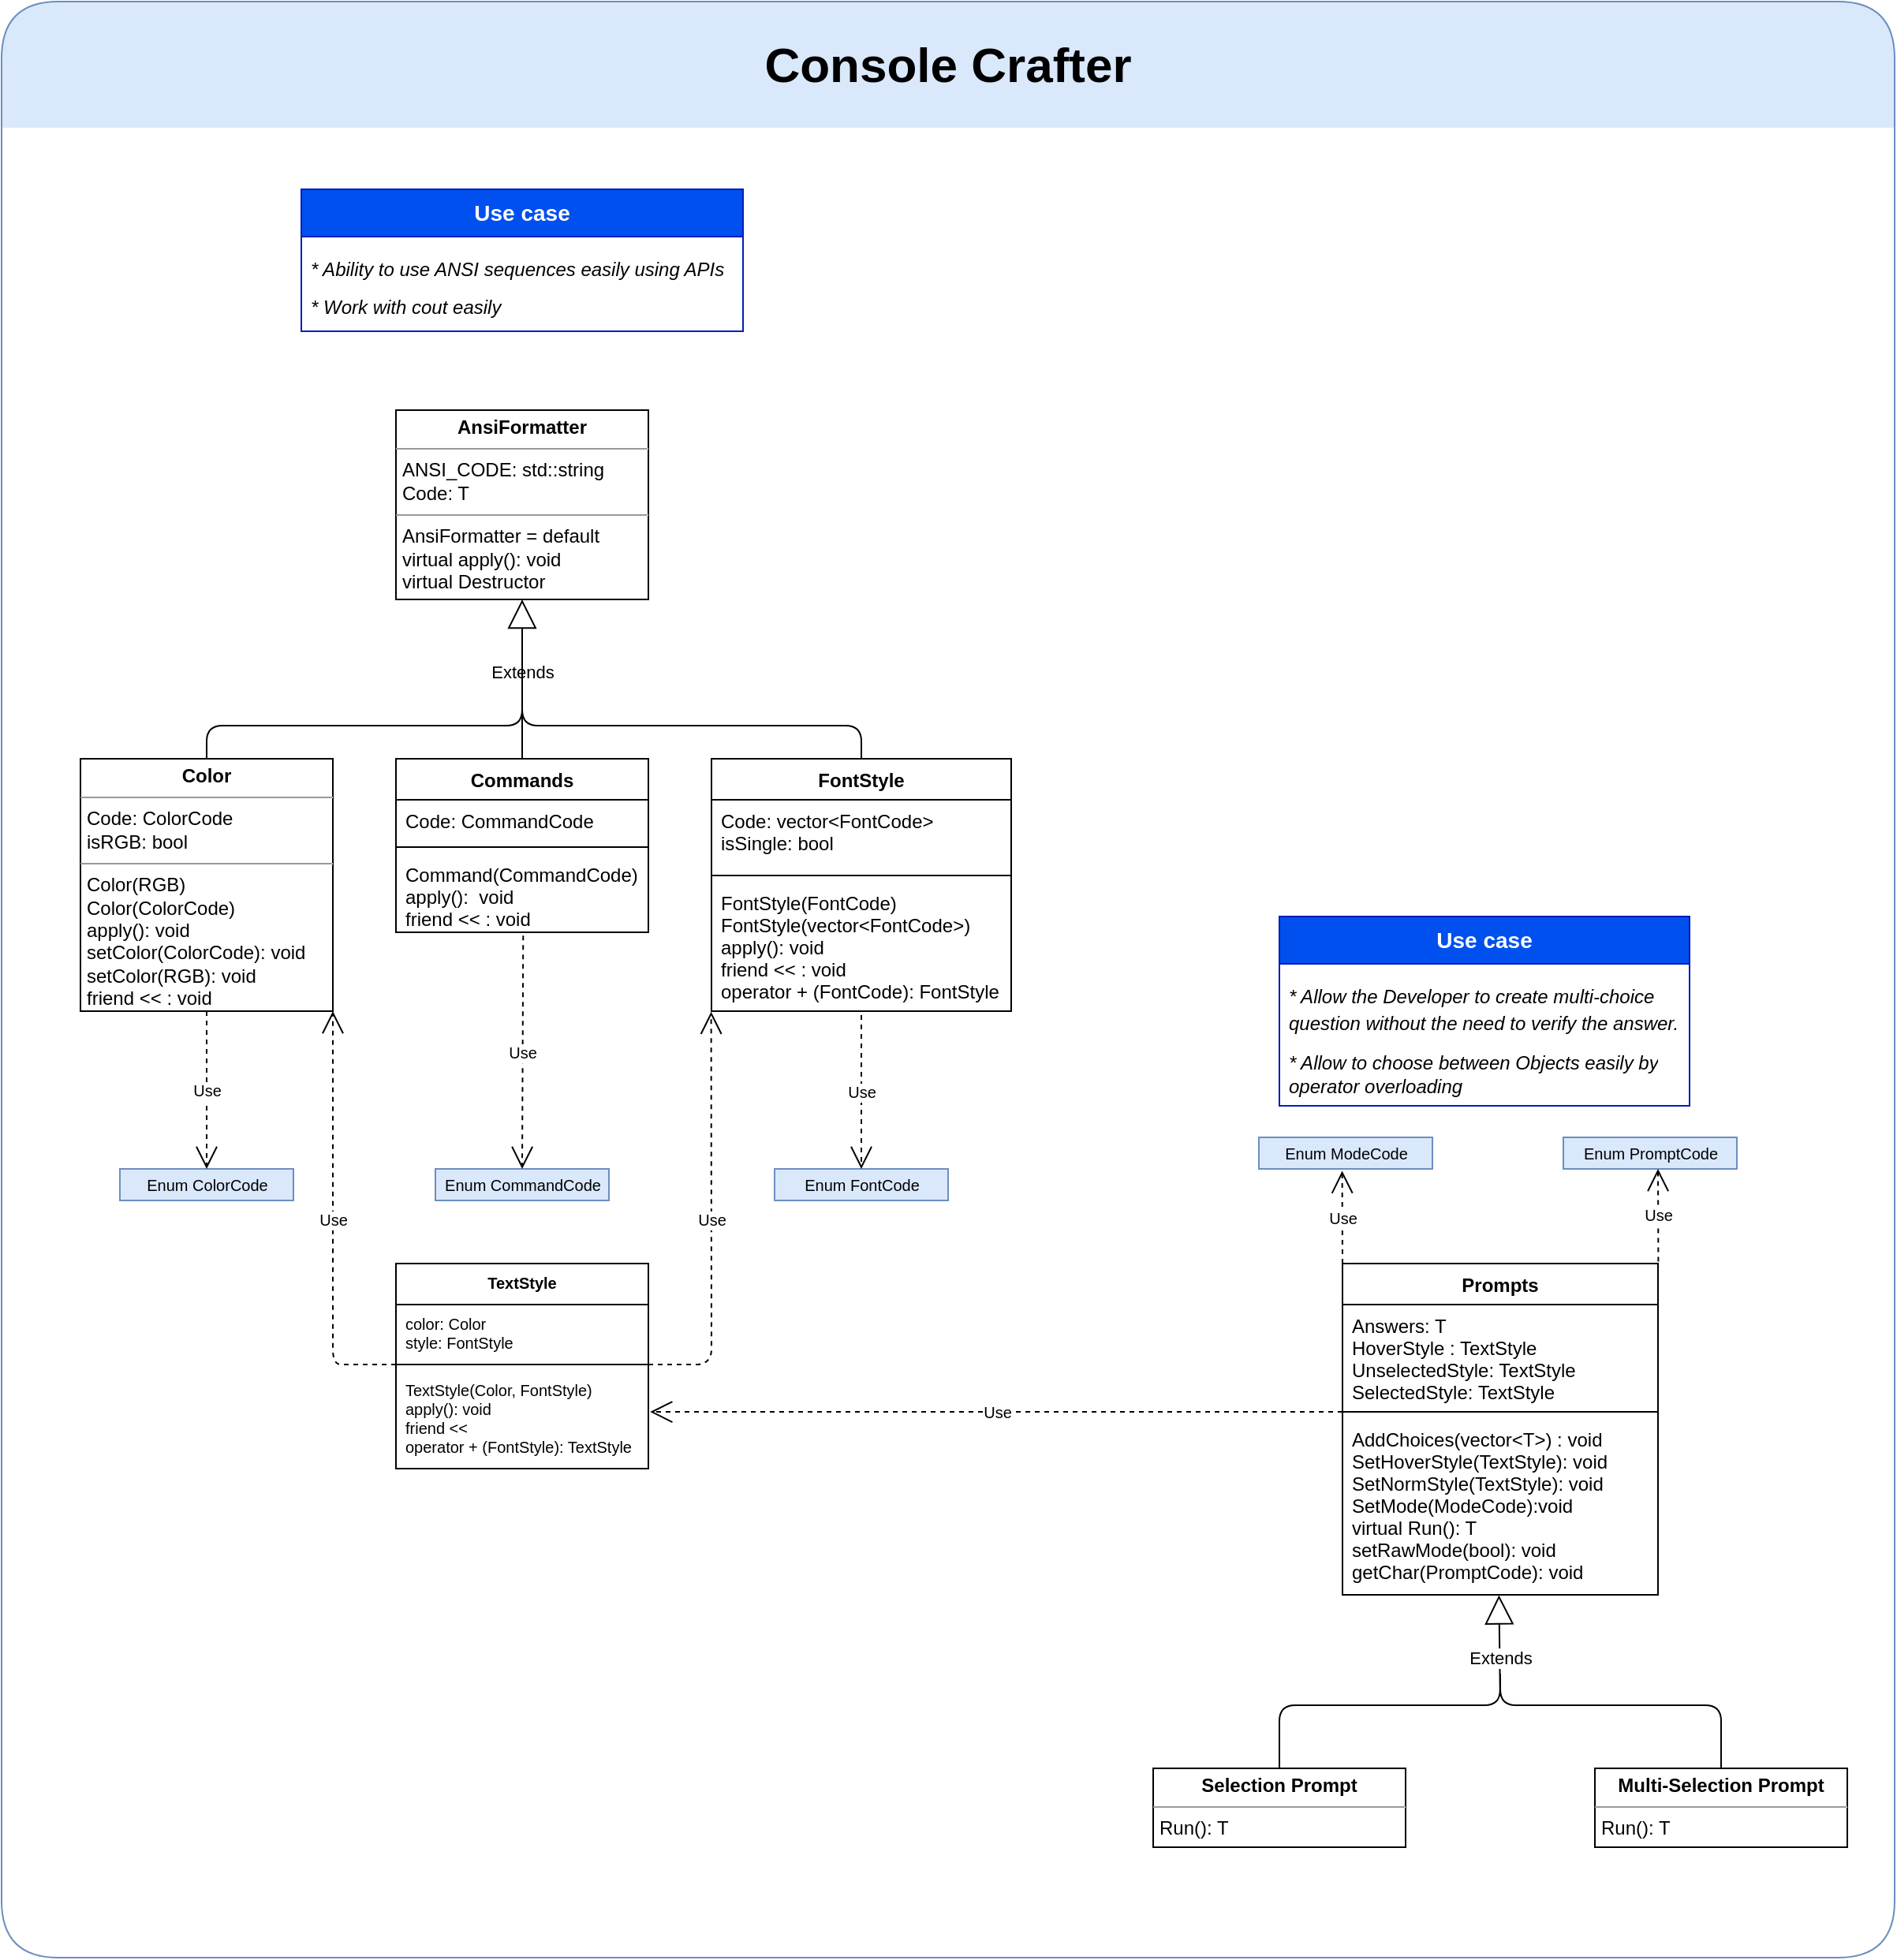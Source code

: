 <mxfile>
    <diagram id="C5RBs43oDa-KdzZeNtuy" name="Page-1">
        <mxGraphModel dx="1956" dy="2057" grid="1" gridSize="10" guides="1" tooltips="1" connect="1" arrows="1" fold="1" page="1" pageScale="1" pageWidth="827" pageHeight="1169" math="0" shadow="0">
            <root>
                <mxCell id="WIyWlLk6GJQsqaUBKTNV-0"/>
                <mxCell id="WIyWlLk6GJQsqaUBKTNV-1" parent="WIyWlLk6GJQsqaUBKTNV-0"/>
                <mxCell id="0" value="&lt;p style=&quot;margin:0px;margin-top:4px;text-align:center;&quot;&gt;&lt;b&gt;AnsiFormatter&lt;/b&gt;&lt;/p&gt;&lt;hr size=&quot;1&quot;&gt;&lt;p style=&quot;margin:0px;margin-left:4px;&quot;&gt;ANSI_CODE: std::string&lt;/p&gt;&lt;p style=&quot;margin:0px;margin-left:4px;&quot;&gt;Code: T&lt;/p&gt;&lt;hr size=&quot;1&quot;&gt;&lt;p style=&quot;margin:0px;margin-left:4px;&quot;&gt;AnsiFormatter = default&lt;/p&gt;&lt;p style=&quot;margin:0px;margin-left:4px;&quot;&gt;virtual apply(): void&lt;/p&gt;&lt;p style=&quot;margin:0px;margin-left:4px;&quot;&gt;virtual Destructor&lt;/p&gt;" style="verticalAlign=top;align=left;overflow=fill;fontSize=12;fontFamily=Helvetica;html=1;" parent="WIyWlLk6GJQsqaUBKTNV-1" vertex="1">
                    <mxGeometry x="280" y="179" width="160" height="120" as="geometry"/>
                </mxCell>
                <mxCell id="2" value="Extends" style="endArrow=block;endSize=16;endFill=0;html=1;entryX=0.5;entryY=1;entryDx=0;entryDy=0;exitX=0.5;exitY=0;exitDx=0;exitDy=0;edgeStyle=orthogonalEdgeStyle;" parent="WIyWlLk6GJQsqaUBKTNV-1" edge="1">
                    <mxGeometry x="0.749" width="160" relative="1" as="geometry">
                        <mxPoint x="160" y="465.0" as="sourcePoint"/>
                        <mxPoint x="360" y="299.0" as="targetPoint"/>
                        <Array as="points">
                            <mxPoint x="160" y="379"/>
                            <mxPoint x="360" y="379"/>
                        </Array>
                        <mxPoint as="offset"/>
                    </mxGeometry>
                </mxCell>
                <mxCell id="3" value="&lt;p style=&quot;margin:0px;margin-top:4px;text-align:center;&quot;&gt;&lt;b&gt;Color&lt;/b&gt;&lt;/p&gt;&lt;hr size=&quot;1&quot;&gt;&lt;p style=&quot;margin:0px;margin-left:4px;&quot;&gt;Code: ColorCode&lt;/p&gt;&lt;p style=&quot;margin:0px;margin-left:4px;&quot;&gt;isRGB: bool&lt;/p&gt;&lt;hr size=&quot;1&quot;&gt;&lt;p style=&quot;margin:0px;margin-left:4px;&quot;&gt;&lt;span style=&quot;background-color: initial;&quot;&gt;Color(RGB)&lt;/span&gt;&lt;br&gt;&lt;/p&gt;&lt;p style=&quot;margin:0px;margin-left:4px;&quot;&gt;Color(ColorCode)&lt;/p&gt;&lt;p style=&quot;margin:0px;margin-left:4px;&quot;&gt;apply(): void&amp;nbsp;&lt;/p&gt;&lt;p style=&quot;margin:0px;margin-left:4px;&quot;&gt;setColor(ColorCode): void&lt;/p&gt;&lt;p style=&quot;margin:0px;margin-left:4px;&quot;&gt;setColor(RGB): void&lt;/p&gt;&lt;p style=&quot;margin:0px;margin-left:4px;&quot;&gt;friend &amp;lt;&amp;lt; : void&lt;/p&gt;" style="verticalAlign=top;align=left;overflow=fill;fontSize=12;fontFamily=Helvetica;html=1;" parent="WIyWlLk6GJQsqaUBKTNV-1" vertex="1">
                    <mxGeometry x="80" y="400" width="160" height="160" as="geometry"/>
                </mxCell>
                <mxCell id="32" style="html=1;exitX=0.5;exitY=0;exitDx=0;exitDy=0;fontSize=10;edgeStyle=orthogonalEdgeStyle;rounded=0;startArrow=none;startFill=0;endArrow=none;endFill=0;" parent="WIyWlLk6GJQsqaUBKTNV-1" source="5" edge="1">
                    <mxGeometry relative="1" as="geometry">
                        <mxPoint x="360" y="320" as="targetPoint"/>
                    </mxGeometry>
                </mxCell>
                <mxCell id="5" value="Commands" style="swimlane;fontStyle=1;align=center;verticalAlign=top;childLayout=stackLayout;horizontal=1;startSize=26;horizontalStack=0;resizeParent=1;resizeParentMax=0;resizeLast=0;collapsible=1;marginBottom=0;" parent="WIyWlLk6GJQsqaUBKTNV-1" vertex="1">
                    <mxGeometry x="280" y="400" width="160" height="110" as="geometry"/>
                </mxCell>
                <mxCell id="6" value="Code: CommandCode" style="text;strokeColor=none;fillColor=none;align=left;verticalAlign=top;spacingLeft=4;spacingRight=4;overflow=hidden;rotatable=0;points=[[0,0.5],[1,0.5]];portConstraint=eastwest;" parent="5" vertex="1">
                    <mxGeometry y="26" width="160" height="26" as="geometry"/>
                </mxCell>
                <mxCell id="7" value="" style="line;strokeWidth=1;fillColor=none;align=left;verticalAlign=middle;spacingTop=-1;spacingLeft=3;spacingRight=3;rotatable=0;labelPosition=right;points=[];portConstraint=eastwest;strokeColor=inherit;" parent="5" vertex="1">
                    <mxGeometry y="52" width="160" height="8" as="geometry"/>
                </mxCell>
                <mxCell id="8" value="Command(CommandCode)&#10;apply():  void&#10;friend &lt;&lt; : void" style="text;strokeColor=none;fillColor=none;align=left;verticalAlign=top;spacingLeft=4;spacingRight=4;overflow=hidden;rotatable=0;points=[[0,0.5],[1,0.5]];portConstraint=eastwest;" parent="5" vertex="1">
                    <mxGeometry y="60" width="160" height="50" as="geometry"/>
                </mxCell>
                <mxCell id="34" style="rounded=1;html=1;exitX=0.5;exitY=0;exitDx=0;exitDy=0;fontSize=10;startArrow=none;startFill=0;endArrow=none;endFill=0;" parent="WIyWlLk6GJQsqaUBKTNV-1" source="15" edge="1">
                    <mxGeometry relative="1" as="geometry">
                        <mxPoint x="360" y="359" as="targetPoint"/>
                        <mxPoint x="575" y="459" as="sourcePoint"/>
                        <Array as="points">
                            <mxPoint x="575" y="379"/>
                            <mxPoint x="360" y="379"/>
                        </Array>
                    </mxGeometry>
                </mxCell>
                <mxCell id="15" value="FontStyle" style="swimlane;fontStyle=1;align=center;verticalAlign=top;childLayout=stackLayout;horizontal=1;startSize=26;horizontalStack=0;resizeParent=1;resizeParentMax=0;resizeLast=0;collapsible=1;marginBottom=0;" parent="WIyWlLk6GJQsqaUBKTNV-1" vertex="1">
                    <mxGeometry x="480" y="400" width="190" height="160" as="geometry"/>
                </mxCell>
                <mxCell id="16" value="Code: vector&lt;FontCode&gt;&#10;isSingle: bool" style="text;strokeColor=none;fillColor=none;align=left;verticalAlign=top;spacingLeft=4;spacingRight=4;overflow=hidden;rotatable=0;points=[[0,0.5],[1,0.5]];portConstraint=eastwest;" parent="15" vertex="1">
                    <mxGeometry y="26" width="190" height="44" as="geometry"/>
                </mxCell>
                <mxCell id="17" value="" style="line;strokeWidth=1;fillColor=none;align=left;verticalAlign=middle;spacingTop=-1;spacingLeft=3;spacingRight=3;rotatable=0;labelPosition=right;points=[];portConstraint=eastwest;strokeColor=inherit;" parent="15" vertex="1">
                    <mxGeometry y="70" width="190" height="8" as="geometry"/>
                </mxCell>
                <mxCell id="18" value="FontStyle(FontCode)&#10;FontStyle(vector&lt;FontCode&gt;)&#10;apply(): void&#10;friend &lt;&lt; : void&#10;operator + (FontCode): FontStyle" style="text;strokeColor=none;fillColor=none;align=left;verticalAlign=top;spacingLeft=4;spacingRight=4;overflow=hidden;rotatable=0;points=[[0,0.5],[1,0.5]];portConstraint=eastwest;" parent="15" vertex="1">
                    <mxGeometry y="78" width="190" height="82" as="geometry"/>
                </mxCell>
                <mxCell id="20" value="&lt;font style=&quot;font-size: 10px;&quot;&gt;Enum ColorCode&lt;/font&gt;" style="html=1;fillColor=#dae8fc;strokeColor=#6c8ebf;" parent="WIyWlLk6GJQsqaUBKTNV-1" vertex="1">
                    <mxGeometry x="105" y="660" width="110" height="20" as="geometry"/>
                </mxCell>
                <mxCell id="22" value="&lt;font style=&quot;font-size: 10px;&quot;&gt;Enum CommandCode&lt;/font&gt;" style="html=1;fillColor=#dae8fc;strokeColor=#6c8ebf;" parent="WIyWlLk6GJQsqaUBKTNV-1" vertex="1">
                    <mxGeometry x="305" y="660" width="110" height="20" as="geometry"/>
                </mxCell>
                <mxCell id="23" value="&lt;font style=&quot;font-size: 10px;&quot;&gt;Enum FontCode&lt;/font&gt;" style="html=1;fillColor=#dae8fc;strokeColor=#6c8ebf;" parent="WIyWlLk6GJQsqaUBKTNV-1" vertex="1">
                    <mxGeometry x="520" y="660" width="110" height="20" as="geometry"/>
                </mxCell>
                <mxCell id="24" value="Use" style="endArrow=open;endSize=12;dashed=1;html=1;fontSize=10;exitX=0.504;exitY=1.043;exitDx=0;exitDy=0;exitPerimeter=0;entryX=0.5;entryY=0;entryDx=0;entryDy=0;" parent="WIyWlLk6GJQsqaUBKTNV-1" source="8" target="22" edge="1">
                    <mxGeometry width="160" relative="1" as="geometry">
                        <mxPoint x="300" y="540" as="sourcePoint"/>
                        <mxPoint x="460" y="540" as="targetPoint"/>
                    </mxGeometry>
                </mxCell>
                <mxCell id="26" value="Use" style="endArrow=open;endSize=12;dashed=1;html=1;fontSize=10;exitX=0.5;exitY=1;exitDx=0;exitDy=0;entryX=0.5;entryY=0;entryDx=0;entryDy=0;" parent="WIyWlLk6GJQsqaUBKTNV-1" source="3" target="20" edge="1">
                    <mxGeometry width="160" relative="1" as="geometry">
                        <mxPoint x="140" y="560" as="sourcePoint"/>
                        <mxPoint x="300" y="560" as="targetPoint"/>
                    </mxGeometry>
                </mxCell>
                <mxCell id="27" value="Use" style="endArrow=open;endSize=12;dashed=1;html=1;fontSize=10;entryX=0.5;entryY=0;entryDx=0;entryDy=0;exitX=0.5;exitY=1.03;exitDx=0;exitDy=0;exitPerimeter=0;" parent="WIyWlLk6GJQsqaUBKTNV-1" source="18" target="23" edge="1">
                    <mxGeometry width="160" relative="1" as="geometry">
                        <mxPoint x="560" y="590" as="sourcePoint"/>
                        <mxPoint x="600" y="610" as="targetPoint"/>
                    </mxGeometry>
                </mxCell>
                <mxCell id="36" value="TextStyle" style="swimlane;fontStyle=1;align=center;verticalAlign=top;childLayout=stackLayout;horizontal=1;startSize=26;horizontalStack=0;resizeParent=1;resizeParentMax=0;resizeLast=0;collapsible=1;marginBottom=0;fontSize=10;" parent="WIyWlLk6GJQsqaUBKTNV-1" vertex="1">
                    <mxGeometry x="280" y="720" width="160" height="130" as="geometry"/>
                </mxCell>
                <mxCell id="37" value="color: Color&#10;style: FontStyle" style="text;strokeColor=none;fillColor=none;align=left;verticalAlign=top;spacingLeft=4;spacingRight=4;overflow=hidden;rotatable=0;points=[[0,0.5],[1,0.5]];portConstraint=eastwest;fontSize=10;" parent="36" vertex="1">
                    <mxGeometry y="26" width="160" height="34" as="geometry"/>
                </mxCell>
                <mxCell id="38" value="" style="line;strokeWidth=1;fillColor=none;align=left;verticalAlign=middle;spacingTop=-1;spacingLeft=3;spacingRight=3;rotatable=0;labelPosition=right;points=[];portConstraint=eastwest;strokeColor=inherit;fontSize=10;" parent="36" vertex="1">
                    <mxGeometry y="60" width="160" height="8" as="geometry"/>
                </mxCell>
                <mxCell id="39" value="TextStyle(Color, FontStyle)&#10;apply(): void&#10;friend &lt;&lt;&#10;operator + (FontStyle): TextStyle" style="text;strokeColor=none;fillColor=none;align=left;verticalAlign=top;spacingLeft=4;spacingRight=4;overflow=hidden;rotatable=0;points=[[0,0.5],[1,0.5]];portConstraint=eastwest;fontSize=10;" parent="36" vertex="1">
                    <mxGeometry y="68" width="160" height="62" as="geometry"/>
                </mxCell>
                <mxCell id="40" value="Use" style="endArrow=open;endSize=12;dashed=1;html=1;fontSize=10;entryX=-0.001;entryY=1.005;entryDx=0;entryDy=0;entryPerimeter=0;exitX=1;exitY=0.5;exitDx=0;exitDy=0;exitPerimeter=0;" parent="WIyWlLk6GJQsqaUBKTNV-1" source="38" target="18" edge="1">
                    <mxGeometry width="160" relative="1" as="geometry">
                        <mxPoint x="450" y="784" as="sourcePoint"/>
                        <mxPoint x="480.57" y="562.378" as="targetPoint"/>
                        <Array as="points">
                            <mxPoint x="480" y="784"/>
                        </Array>
                    </mxGeometry>
                </mxCell>
                <mxCell id="41" value="Use" style="endArrow=open;endSize=12;dashed=1;html=1;fontSize=10;entryX=1;entryY=1;entryDx=0;entryDy=0;" parent="WIyWlLk6GJQsqaUBKTNV-1" edge="1">
                    <mxGeometry width="160" relative="1" as="geometry">
                        <mxPoint x="280" y="784" as="sourcePoint"/>
                        <mxPoint x="240" y="560" as="targetPoint"/>
                        <Array as="points">
                            <mxPoint x="260" y="784"/>
                            <mxPoint x="240" y="784"/>
                        </Array>
                    </mxGeometry>
                </mxCell>
                <mxCell id="43" value="&lt;h1 style=&quot;border-color: var(--border-color); text-align: left;&quot;&gt;&lt;span style=&quot;border-color: var(--border-color); background-color: initial;&quot;&gt;Use case&lt;/span&gt;&lt;/h1&gt;" style="swimlane;fontStyle=0;childLayout=stackLayout;horizontal=1;startSize=30;horizontalStack=0;resizeParent=1;resizeParentMax=0;resizeLast=0;collapsible=1;marginBottom=0;whiteSpace=wrap;html=1;fontSize=7;fillColor=#0050ef;strokeColor=#001DBC;fontColor=#ffffff;" parent="WIyWlLk6GJQsqaUBKTNV-1" vertex="1">
                    <mxGeometry x="220" y="39" width="280" height="90" as="geometry"/>
                </mxCell>
                <mxCell id="44" value="&lt;h1 style=&quot;border-color: var(--border-color);&quot;&gt;&lt;span style=&quot;border-color: var(--border-color); font-weight: 400; background-color: initial;&quot;&gt;&lt;font style=&quot;font-size: 12px;&quot;&gt;&lt;i&gt;* Ability to use ANSI sequences easily using APIs&lt;/i&gt;&lt;/font&gt;&lt;/span&gt;&lt;/h1&gt;" style="text;strokeColor=none;fillColor=none;align=left;verticalAlign=middle;spacingLeft=4;spacingRight=4;overflow=hidden;points=[[0,0.5],[1,0.5]];portConstraint=eastwest;rotatable=0;whiteSpace=wrap;html=1;fontSize=7;" parent="43" vertex="1">
                    <mxGeometry y="30" width="280" height="30" as="geometry"/>
                </mxCell>
                <mxCell id="45" value="&lt;font style=&quot;font-size: 12px;&quot;&gt;&lt;i&gt;* Work with cout easily&lt;/i&gt;&lt;/font&gt;" style="text;strokeColor=none;fillColor=none;align=left;verticalAlign=middle;spacingLeft=4;spacingRight=4;overflow=hidden;points=[[0,0.5],[1,0.5]];portConstraint=eastwest;rotatable=0;whiteSpace=wrap;html=1;fontSize=7;" parent="43" vertex="1">
                    <mxGeometry y="60" width="280" height="30" as="geometry"/>
                </mxCell>
                <mxCell id="46" value="Prompts" style="swimlane;fontStyle=1;align=center;verticalAlign=top;childLayout=stackLayout;horizontal=1;startSize=26;horizontalStack=0;resizeParent=1;resizeParentMax=0;resizeLast=0;collapsible=1;marginBottom=0;" vertex="1" parent="WIyWlLk6GJQsqaUBKTNV-1">
                    <mxGeometry x="880" y="720" width="200" height="210" as="geometry"/>
                </mxCell>
                <mxCell id="47" value="Answers: T&#10;HoverStyle : TextStyle&#10;UnselectedStyle: TextStyle&#10;SelectedStyle: TextStyle&#10;" style="text;strokeColor=none;fillColor=none;align=left;verticalAlign=top;spacingLeft=4;spacingRight=4;overflow=hidden;rotatable=0;points=[[0,0.5],[1,0.5]];portConstraint=eastwest;" vertex="1" parent="46">
                    <mxGeometry y="26" width="200" height="64" as="geometry"/>
                </mxCell>
                <mxCell id="48" value="" style="line;strokeWidth=1;fillColor=none;align=left;verticalAlign=middle;spacingTop=-1;spacingLeft=3;spacingRight=3;rotatable=0;labelPosition=right;points=[];portConstraint=eastwest;strokeColor=inherit;" vertex="1" parent="46">
                    <mxGeometry y="90" width="200" height="8" as="geometry"/>
                </mxCell>
                <mxCell id="49" value="AddChoices(vector&lt;T&gt;) : void&#10;SetHoverStyle(TextStyle): void&#10;SetNormStyle(TextStyle): void&#10;SetMode(ModeCode):void&#10;virtual Run(): T&#10;setRawMode(bool): void&#10;getChar(PromptCode): void&#10; " style="text;strokeColor=none;fillColor=none;align=left;verticalAlign=top;spacingLeft=4;spacingRight=4;overflow=hidden;rotatable=0;points=[[0,0.5],[1,0.5]];portConstraint=eastwest;" vertex="1" parent="46">
                    <mxGeometry y="98" width="200" height="112" as="geometry"/>
                </mxCell>
                <mxCell id="50" value="&lt;p style=&quot;margin:0px;margin-top:4px;text-align:center;&quot;&gt;&lt;b&gt;Selection Prompt&lt;/b&gt;&lt;/p&gt;&lt;hr size=&quot;1&quot;&gt;&lt;p style=&quot;margin:0px;margin-left:4px;&quot;&gt;Run(): T&lt;/p&gt;" style="verticalAlign=top;align=left;overflow=fill;fontSize=12;fontFamily=Helvetica;html=1;" vertex="1" parent="WIyWlLk6GJQsqaUBKTNV-1">
                    <mxGeometry x="760" y="1040" width="160" height="50" as="geometry"/>
                </mxCell>
                <mxCell id="51" value="&lt;p style=&quot;margin:0px;margin-top:4px;text-align:center;&quot;&gt;&lt;b&gt;Multi-Selection Prompt&lt;/b&gt;&lt;/p&gt;&lt;hr size=&quot;1&quot;&gt;&lt;p style=&quot;margin:0px;margin-left:4px;&quot;&gt;Run(): T&lt;/p&gt;" style="verticalAlign=top;align=left;overflow=fill;fontSize=12;fontFamily=Helvetica;html=1;" vertex="1" parent="WIyWlLk6GJQsqaUBKTNV-1">
                    <mxGeometry x="1040" y="1040" width="160" height="50" as="geometry"/>
                </mxCell>
                <mxCell id="53" value="Extends" style="endArrow=block;endSize=16;endFill=0;html=1;entryX=0.496;entryY=1.002;entryDx=0;entryDy=0;entryPerimeter=0;exitX=0.5;exitY=0;exitDx=0;exitDy=0;" edge="1" parent="WIyWlLk6GJQsqaUBKTNV-1" source="50" target="49">
                    <mxGeometry x="0.681" width="160" relative="1" as="geometry">
                        <mxPoint x="860" y="980" as="sourcePoint"/>
                        <mxPoint x="1020" y="980" as="targetPoint"/>
                        <Array as="points">
                            <mxPoint x="840" y="1000"/>
                            <mxPoint x="980" y="1000"/>
                        </Array>
                        <mxPoint as="offset"/>
                    </mxGeometry>
                </mxCell>
                <mxCell id="54" value="" style="endArrow=none;html=1;exitX=0.5;exitY=0;exitDx=0;exitDy=0;" edge="1" parent="WIyWlLk6GJQsqaUBKTNV-1" source="51">
                    <mxGeometry width="50" height="50" relative="1" as="geometry">
                        <mxPoint x="940" y="910" as="sourcePoint"/>
                        <mxPoint x="980" y="980" as="targetPoint"/>
                        <Array as="points">
                            <mxPoint x="1120" y="1000"/>
                            <mxPoint x="980" y="1000"/>
                        </Array>
                    </mxGeometry>
                </mxCell>
                <mxCell id="55" value="Use" style="endArrow=open;endSize=12;dashed=1;html=1;fontSize=10;entryX=1.007;entryY=0.42;entryDx=0;entryDy=0;entryPerimeter=0;" edge="1" parent="WIyWlLk6GJQsqaUBKTNV-1" source="48" target="39">
                    <mxGeometry width="160" relative="1" as="geometry">
                        <mxPoint x="870" y="820" as="sourcePoint"/>
                        <mxPoint x="640.0" y="873.77" as="targetPoint"/>
                    </mxGeometry>
                </mxCell>
                <mxCell id="56" value="&lt;font style=&quot;font-size: 31px;&quot;&gt;Console Crafter&lt;/font&gt;" style="swimlane;whiteSpace=wrap;html=1;startSize=80;fillColor=#dae8fc;strokeColor=#6c8ebf;rounded=1;swimlaneLine=0;" vertex="1" parent="WIyWlLk6GJQsqaUBKTNV-1">
                    <mxGeometry x="30" y="-80" width="1200" height="1240" as="geometry"/>
                </mxCell>
                <mxCell id="57" value="&lt;font style=&quot;font-size: 10px;&quot;&gt;Enum ModeCode&lt;/font&gt;" style="html=1;fillColor=#dae8fc;strokeColor=#6c8ebf;" vertex="1" parent="56">
                    <mxGeometry x="797" y="720" width="110" height="20" as="geometry"/>
                </mxCell>
                <mxCell id="58" value="&lt;font style=&quot;font-size: 10px;&quot;&gt;Enum PromptCode&lt;/font&gt;" style="html=1;fillColor=#dae8fc;strokeColor=#6c8ebf;" vertex="1" parent="56">
                    <mxGeometry x="990" y="720" width="110" height="20" as="geometry"/>
                </mxCell>
                <mxCell id="61" value="Use" style="endArrow=open;endSize=12;dashed=1;html=1;fontSize=10;entryX=0.48;entryY=1.065;entryDx=0;entryDy=0;exitX=0;exitY=0;exitDx=0;exitDy=0;entryPerimeter=0;" edge="1" parent="56">
                    <mxGeometry width="160" relative="1" as="geometry">
                        <mxPoint x="1050.2" y="798.7" as="sourcePoint"/>
                        <mxPoint x="1050" y="740.0" as="targetPoint"/>
                    </mxGeometry>
                </mxCell>
                <mxCell id="62" value="&lt;h1 style=&quot;border-color: var(--border-color); text-align: left;&quot;&gt;&lt;span style=&quot;border-color: var(--border-color); background-color: initial;&quot;&gt;Use case&lt;/span&gt;&lt;/h1&gt;" style="swimlane;fontStyle=0;childLayout=stackLayout;horizontal=1;startSize=30;horizontalStack=0;resizeParent=1;resizeParentMax=0;resizeLast=0;collapsible=1;marginBottom=0;whiteSpace=wrap;html=1;fontSize=7;fillColor=#0050ef;strokeColor=#001DBC;fontColor=#ffffff;" vertex="1" parent="56">
                    <mxGeometry x="810" y="580" width="260" height="120" as="geometry"/>
                </mxCell>
                <mxCell id="63" value="&lt;h1 style=&quot;border-color: var(--border-color);&quot;&gt;&lt;span style=&quot;border-color: var(--border-color); font-weight: 400; background-color: initial;&quot;&gt;&lt;font style=&quot;font-size: 12px;&quot;&gt;&lt;i&gt;* Allow the Developer to create multi-choice question without the need to verify the answer.&lt;/i&gt;&lt;/font&gt;&lt;/span&gt;&lt;/h1&gt;" style="text;strokeColor=none;fillColor=none;align=left;verticalAlign=middle;spacingLeft=4;spacingRight=4;overflow=hidden;points=[[0,0.5],[1,0.5]];portConstraint=eastwest;rotatable=0;whiteSpace=wrap;html=1;fontSize=7;" vertex="1" parent="62">
                    <mxGeometry y="30" width="260" height="50" as="geometry"/>
                </mxCell>
                <mxCell id="64" value="&lt;font style=&quot;font-size: 12px;&quot;&gt;&lt;i&gt;* Allow to choose between Objects easily by&lt;br&gt;operator overloading&lt;/i&gt;&lt;/font&gt;" style="text;strokeColor=none;fillColor=none;align=left;verticalAlign=middle;spacingLeft=4;spacingRight=4;overflow=hidden;points=[[0,0.5],[1,0.5]];portConstraint=eastwest;rotatable=0;whiteSpace=wrap;html=1;fontSize=7;" vertex="1" parent="62">
                    <mxGeometry y="80" width="260" height="40" as="geometry"/>
                </mxCell>
                <mxCell id="60" value="Use" style="endArrow=open;endSize=12;dashed=1;html=1;fontSize=10;entryX=0.48;entryY=1.065;entryDx=0;entryDy=0;exitX=0;exitY=0;exitDx=0;exitDy=0;entryPerimeter=0;" edge="1" parent="WIyWlLk6GJQsqaUBKTNV-1" source="46" target="57">
                    <mxGeometry width="160" relative="1" as="geometry">
                        <mxPoint x="890" y="719.997" as="sourcePoint"/>
                        <mxPoint x="451.12" y="720.03" as="targetPoint"/>
                    </mxGeometry>
                </mxCell>
            </root>
        </mxGraphModel>
    </diagram>
</mxfile>